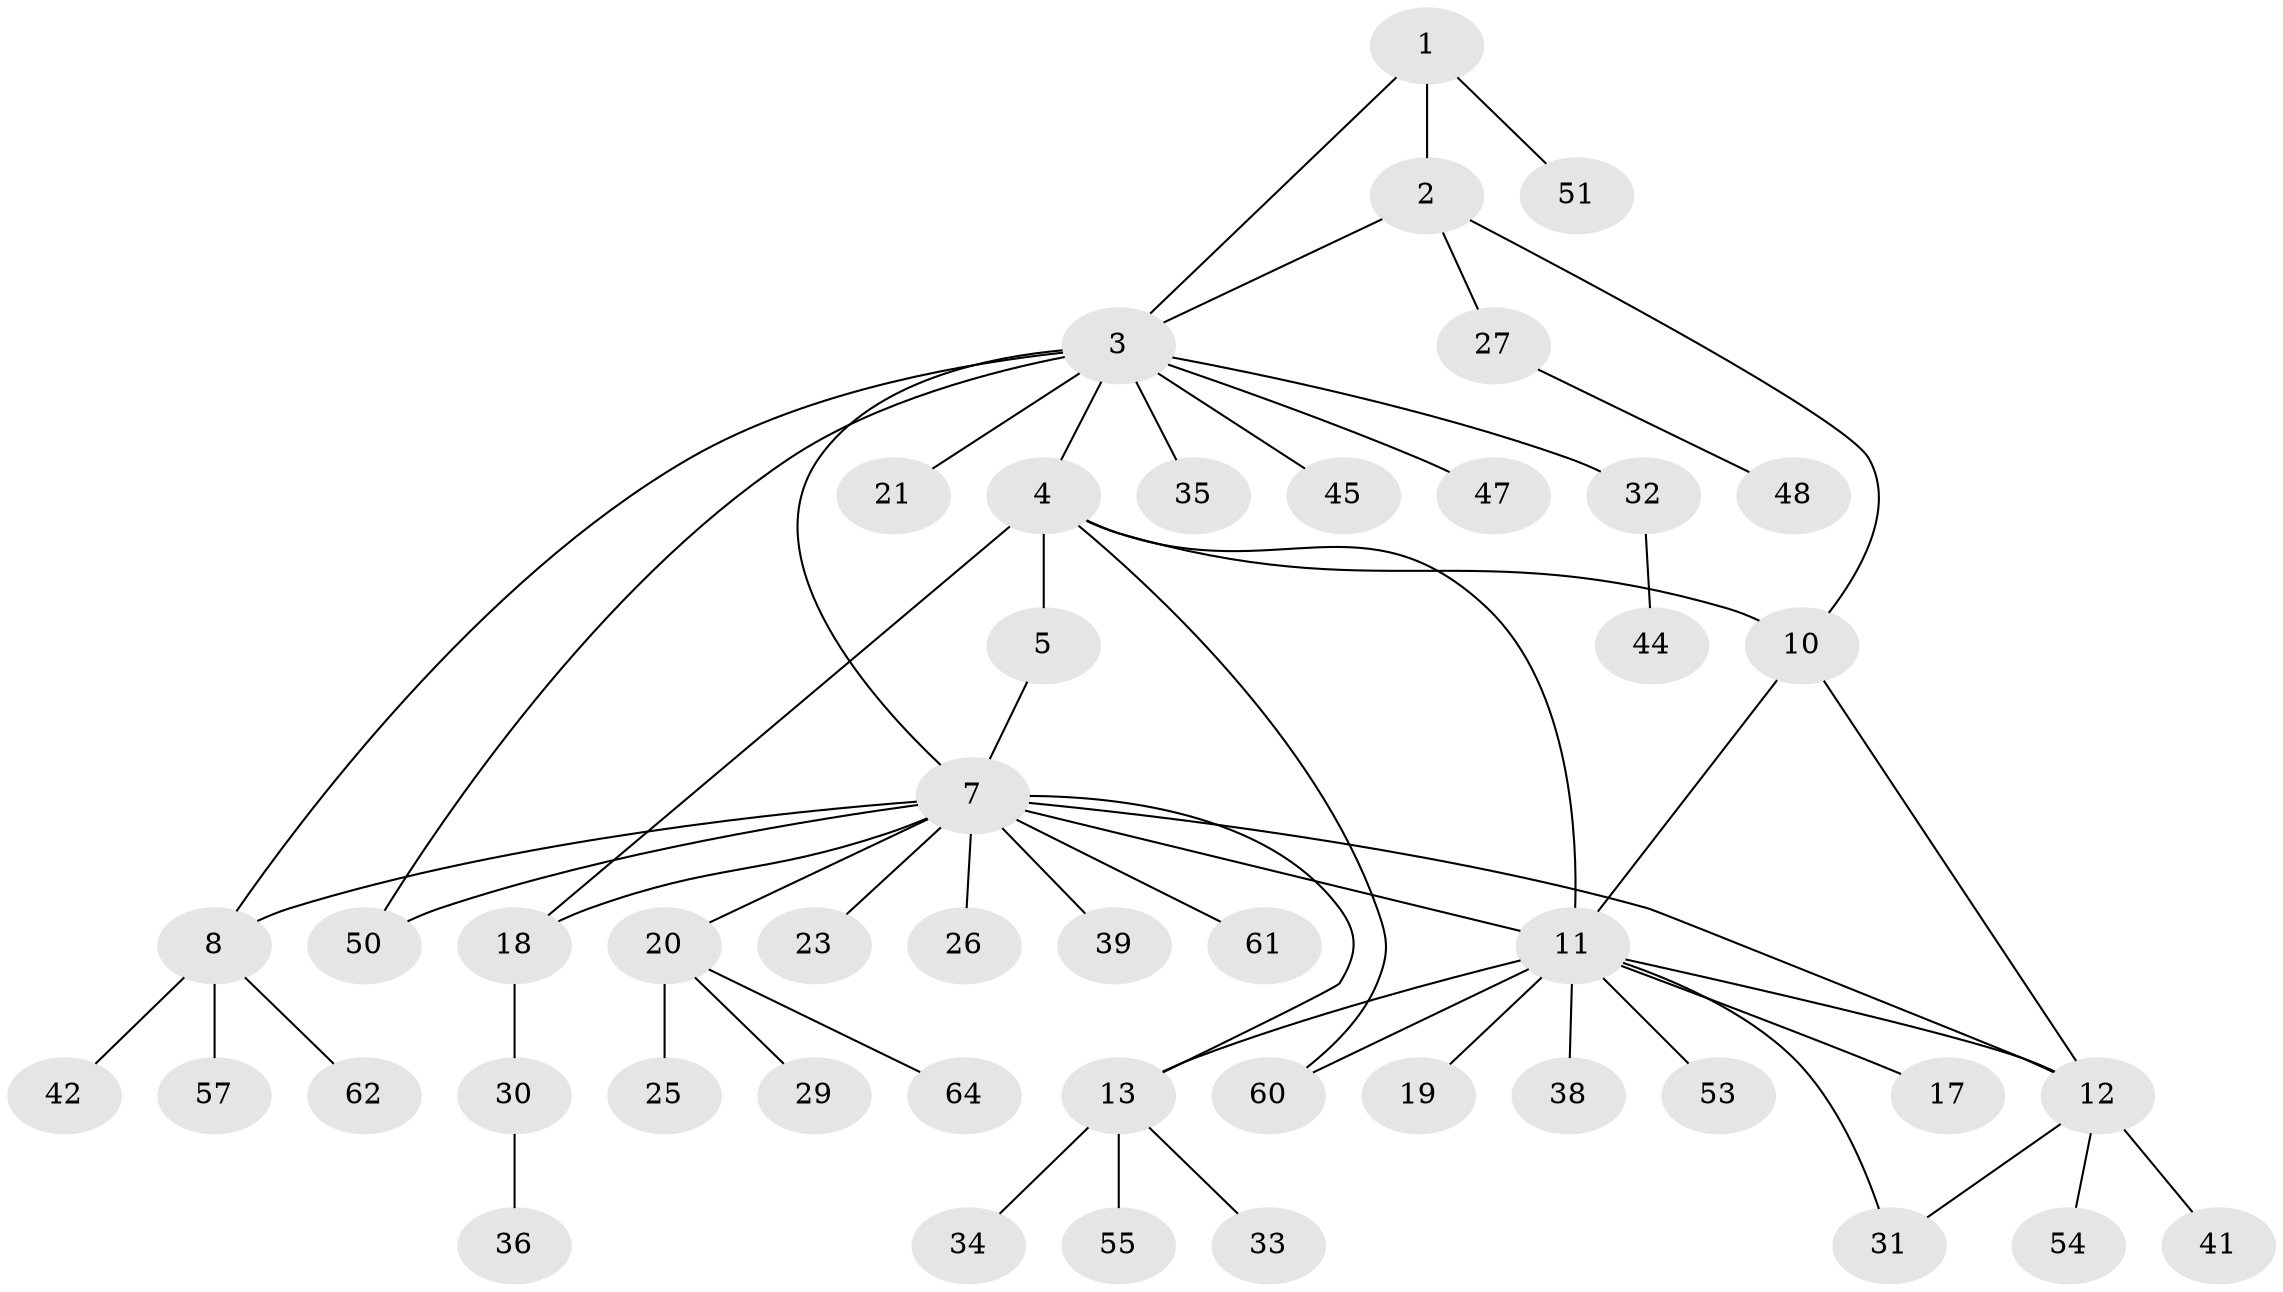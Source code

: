 // original degree distribution, {4: 0.046153846153846156, 5: 0.06153846153846154, 7: 0.046153846153846156, 6: 0.07692307692307693, 10: 0.015384615384615385, 2: 0.15384615384615385, 1: 0.5384615384615384, 3: 0.06153846153846154}
// Generated by graph-tools (version 1.1) at 2025/42/03/06/25 10:42:14]
// undirected, 46 vertices, 58 edges
graph export_dot {
graph [start="1"]
  node [color=gray90,style=filled];
  1 [super="+56"];
  2 [super="+58"];
  3 [super="+9"];
  4 [super="+6"];
  5 [super="+59"];
  7 [super="+15"];
  8;
  10 [super="+16"];
  11 [super="+14"];
  12 [super="+28"];
  13 [super="+63"];
  17;
  18 [super="+22"];
  19;
  20 [super="+24"];
  21;
  23 [super="+37"];
  25;
  26;
  27 [super="+65"];
  29;
  30 [super="+40"];
  31;
  32 [super="+49"];
  33;
  34;
  35 [super="+43"];
  36 [super="+46"];
  38;
  39;
  41;
  42;
  44;
  45;
  47;
  48;
  50 [super="+52"];
  51;
  53;
  54;
  55;
  57;
  60;
  61;
  62;
  64;
  1 -- 2;
  1 -- 3;
  1 -- 51;
  2 -- 3;
  2 -- 10;
  2 -- 27;
  3 -- 4;
  3 -- 47;
  3 -- 50;
  3 -- 32;
  3 -- 35;
  3 -- 21;
  3 -- 7 [weight=2];
  3 -- 8;
  3 -- 45;
  4 -- 5 [weight=2];
  4 -- 18;
  4 -- 11;
  4 -- 10 [weight=2];
  4 -- 60;
  5 -- 7;
  7 -- 8;
  7 -- 12;
  7 -- 18;
  7 -- 39;
  7 -- 11;
  7 -- 13;
  7 -- 20;
  7 -- 23;
  7 -- 26;
  7 -- 61;
  7 -- 50;
  8 -- 42;
  8 -- 57;
  8 -- 62;
  10 -- 11;
  10 -- 12;
  11 -- 12;
  11 -- 17;
  11 -- 19;
  11 -- 38;
  11 -- 53;
  11 -- 60;
  11 -- 13;
  11 -- 31;
  12 -- 41;
  12 -- 54;
  12 -- 31;
  13 -- 33;
  13 -- 34;
  13 -- 55;
  18 -- 30;
  20 -- 25;
  20 -- 29;
  20 -- 64;
  27 -- 48;
  30 -- 36;
  32 -- 44;
}
